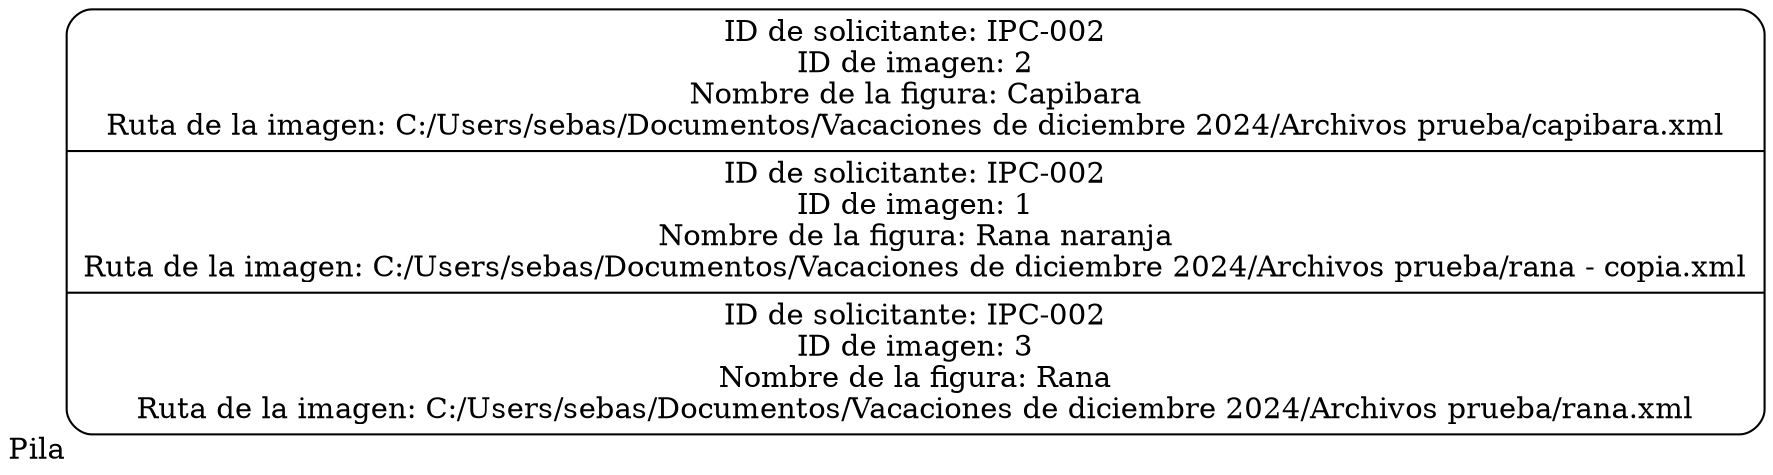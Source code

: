 digraph G {
    rankdir=LR;
    node[shape=Mrecord];
    Pila[xlabel="Pila" label="ID de solicitante: IPC-002\nID de imagen: 2\nNombre de la figura: Capibara\nRuta de la imagen: C:/Users/sebas/Documentos/Vacaciones de diciembre 2024/Archivos prueba/capibara.xml\n|ID de solicitante: IPC-002\nID de imagen: 1\nNombre de la figura: Rana naranja\nRuta de la imagen: C:/Users/sebas/Documentos/Vacaciones de diciembre 2024/Archivos prueba/rana - copia.xml\n|ID de solicitante: IPC-002\nID de imagen: 3\nNombre de la figura: Rana\nRuta de la imagen: C:/Users/sebas/Documentos/Vacaciones de diciembre 2024/Archivos prueba/rana.xml\n"];
}